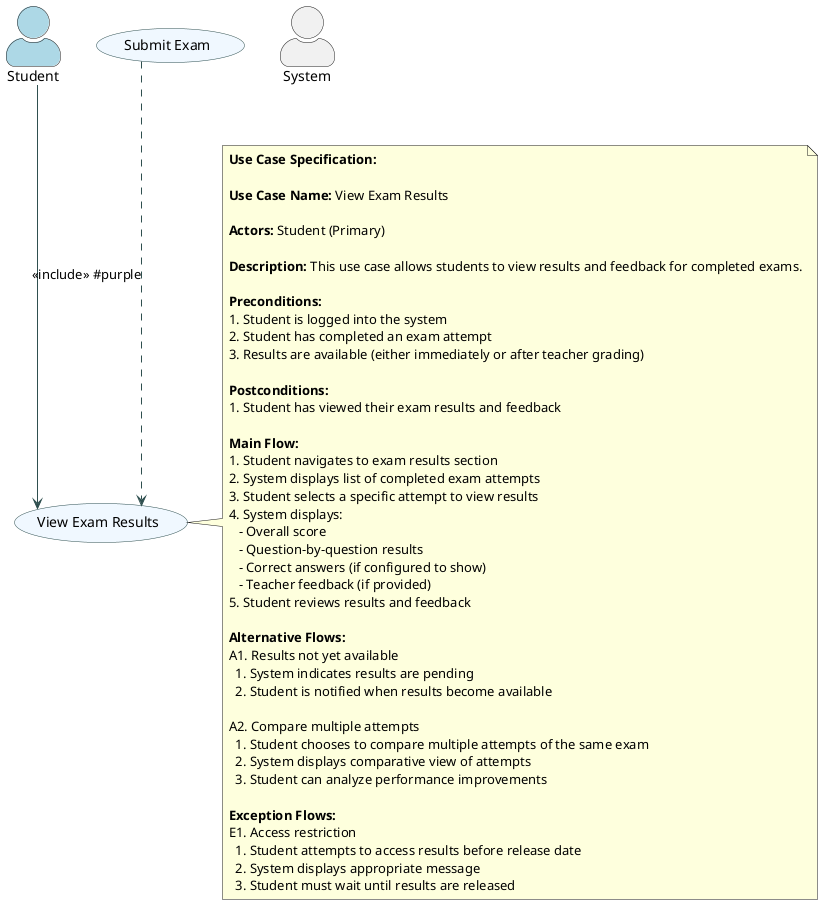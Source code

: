 @startuml
' Student Exam Taking - View Exam Results Use Case Diagram
skinparam usecase {
  BackgroundColor #f0f8ff
  BorderColor #2f4f4f
  ArrowColor #2f4f4f
}

skinparam actorStyle awesome
skinparam linetype ortho

' Define actors
actor "Student" as student #lightblue
actor "System" as system

' Define use cases
usecase "Submit Exam" as submitexam
usecase "View Exam Results" as viewresults

' Relationships
student --> viewresults
submitexam ..> viewresults : <<include>> #purple

' Use case specification documentation
note right of viewresults
  <b>Use Case Specification:</b>
  
  <b>Use Case Name:</b> View Exam Results
  
  <b>Actors:</b> Student (Primary)
  
  <b>Description:</b> This use case allows students to view results and feedback for completed exams.
  
  <b>Preconditions:</b>
  1. Student is logged into the system
  2. Student has completed an exam attempt
  3. Results are available (either immediately or after teacher grading)
  
  <b>Postconditions:</b>
  1. Student has viewed their exam results and feedback
  
  <b>Main Flow:</b>
  1. Student navigates to exam results section
  2. System displays list of completed exam attempts
  3. Student selects a specific attempt to view results
  4. System displays:
     - Overall score
     - Question-by-question results
     - Correct answers (if configured to show)
     - Teacher feedback (if provided)
  5. Student reviews results and feedback
  
  <b>Alternative Flows:</b>
  A1. Results not yet available
    1. System indicates results are pending
    2. Student is notified when results become available
  
  A2. Compare multiple attempts
    1. Student chooses to compare multiple attempts of the same exam
    2. System displays comparative view of attempts
    3. Student can analyze performance improvements
  
  <b>Exception Flows:</b>
  E1. Access restriction
    1. Student attempts to access results before release date
    2. System displays appropriate message
    3. Student must wait until results are released
end note
@enduml 